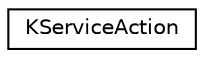 digraph "Graphical Class Hierarchy"
{
  edge [fontname="Helvetica",fontsize="10",labelfontname="Helvetica",labelfontsize="10"];
  node [fontname="Helvetica",fontsize="10",shape=record];
  rankdir="LR";
  Node0 [label="KServiceAction",height=0.2,width=0.4,color="black", fillcolor="white", style="filled",URL="$classKServiceAction.html",tooltip="Represents an action in a .desktop file Actions are defined with the config key Actions in the [Deskt..."];
}
